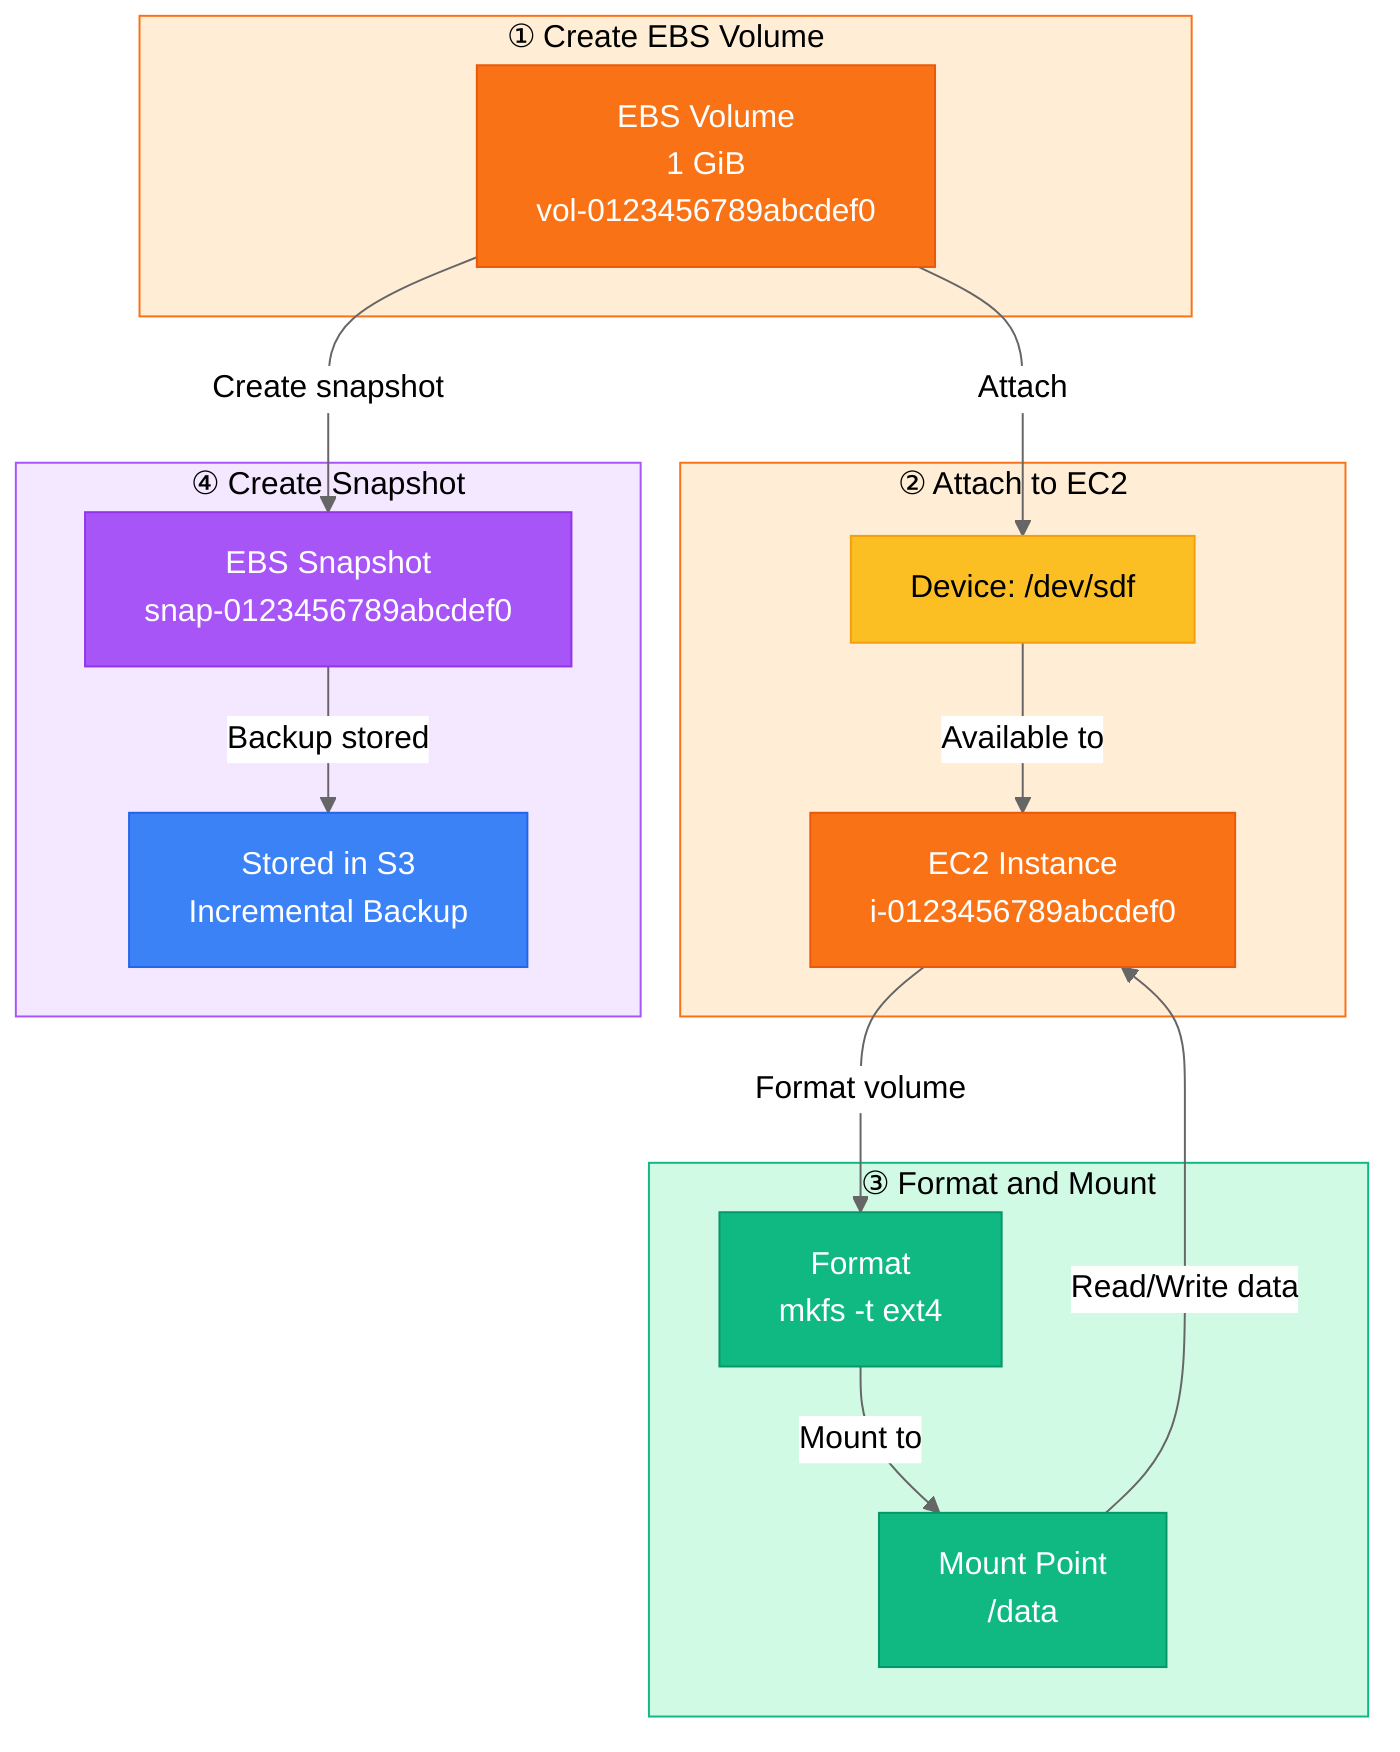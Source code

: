 %%{init: {'theme':'base', 'themeVariables': { 'primaryColor':'#fff','primaryTextColor':'#000','primaryBorderColor':'#F97316','lineColor':'#666'}}}%%
flowchart TB
    subgraph Step1["① Create EBS Volume"]
        A[EBS Volume<br/>1 GiB<br/>vol-0123456789abcdef0]
    end
    
    subgraph Step2["② Attach to EC2"]
        B[EC2 Instance<br/>i-0123456789abcdef0]
        C[Device: /dev/sdf]
    end
    
    subgraph Step3["③ Format and Mount"]
        D[Format<br/>mkfs -t ext4]
        E[Mount Point<br/>/data]
    end
    
    subgraph Step4["④ Create Snapshot"]
        F[EBS Snapshot<br/>snap-0123456789abcdef0]
        G[Stored in S3<br/>Incremental Backup]
    end
    
    A -->|"Attach"| C
    C -->|"Available to"| B
    B -->|"Format volume"| D
    D -->|"Mount to"| E
    E -->|"Read/Write data"| B
    A -->|"Create snapshot"| F
    F -->|"Backup stored"| G
    
    style A fill:#F97316,stroke:#EA580C,color:#fff
    style B fill:#F97316,stroke:#EA580C,color:#fff
    style C fill:#FBBF24,stroke:#F59E0B,color:#000
    style D fill:#10B981,stroke:#059669,color:#fff
    style E fill:#10B981,stroke:#059669,color:#fff
    style F fill:#A855F7,stroke:#9333EA,color:#fff
    style G fill:#3B82F6,stroke:#2563EB,color:#fff
    style Step1 fill:#FFEDD5,stroke:#F97316
    style Step2 fill:#FFEDD5,stroke:#F97316
    style Step3 fill:#D1FAE5,stroke:#10B981
    style Step4 fill:#F3E8FF,stroke:#A855F7